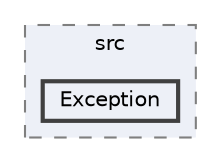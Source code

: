 digraph "plugins/learndash-certificate-builder/vendor/mpdf/mpdf/src/Exception"
{
 // LATEX_PDF_SIZE
  bgcolor="transparent";
  edge [fontname=Helvetica,fontsize=10,labelfontname=Helvetica,labelfontsize=10];
  node [fontname=Helvetica,fontsize=10,shape=box,height=0.2,width=0.4];
  compound=true
  subgraph clusterdir_a65463aea2a6be4c4718790a2e16e955 {
    graph [ bgcolor="#edf0f7", pencolor="grey50", label="src", fontname=Helvetica,fontsize=10 style="filled,dashed", URL="dir_a65463aea2a6be4c4718790a2e16e955.html",tooltip=""]
  dir_fb9e79bacead027dfcdd2eb6a07a3e2e [label="Exception", fillcolor="#edf0f7", color="grey25", style="filled,bold", URL="dir_fb9e79bacead027dfcdd2eb6a07a3e2e.html",tooltip=""];
  }
}
